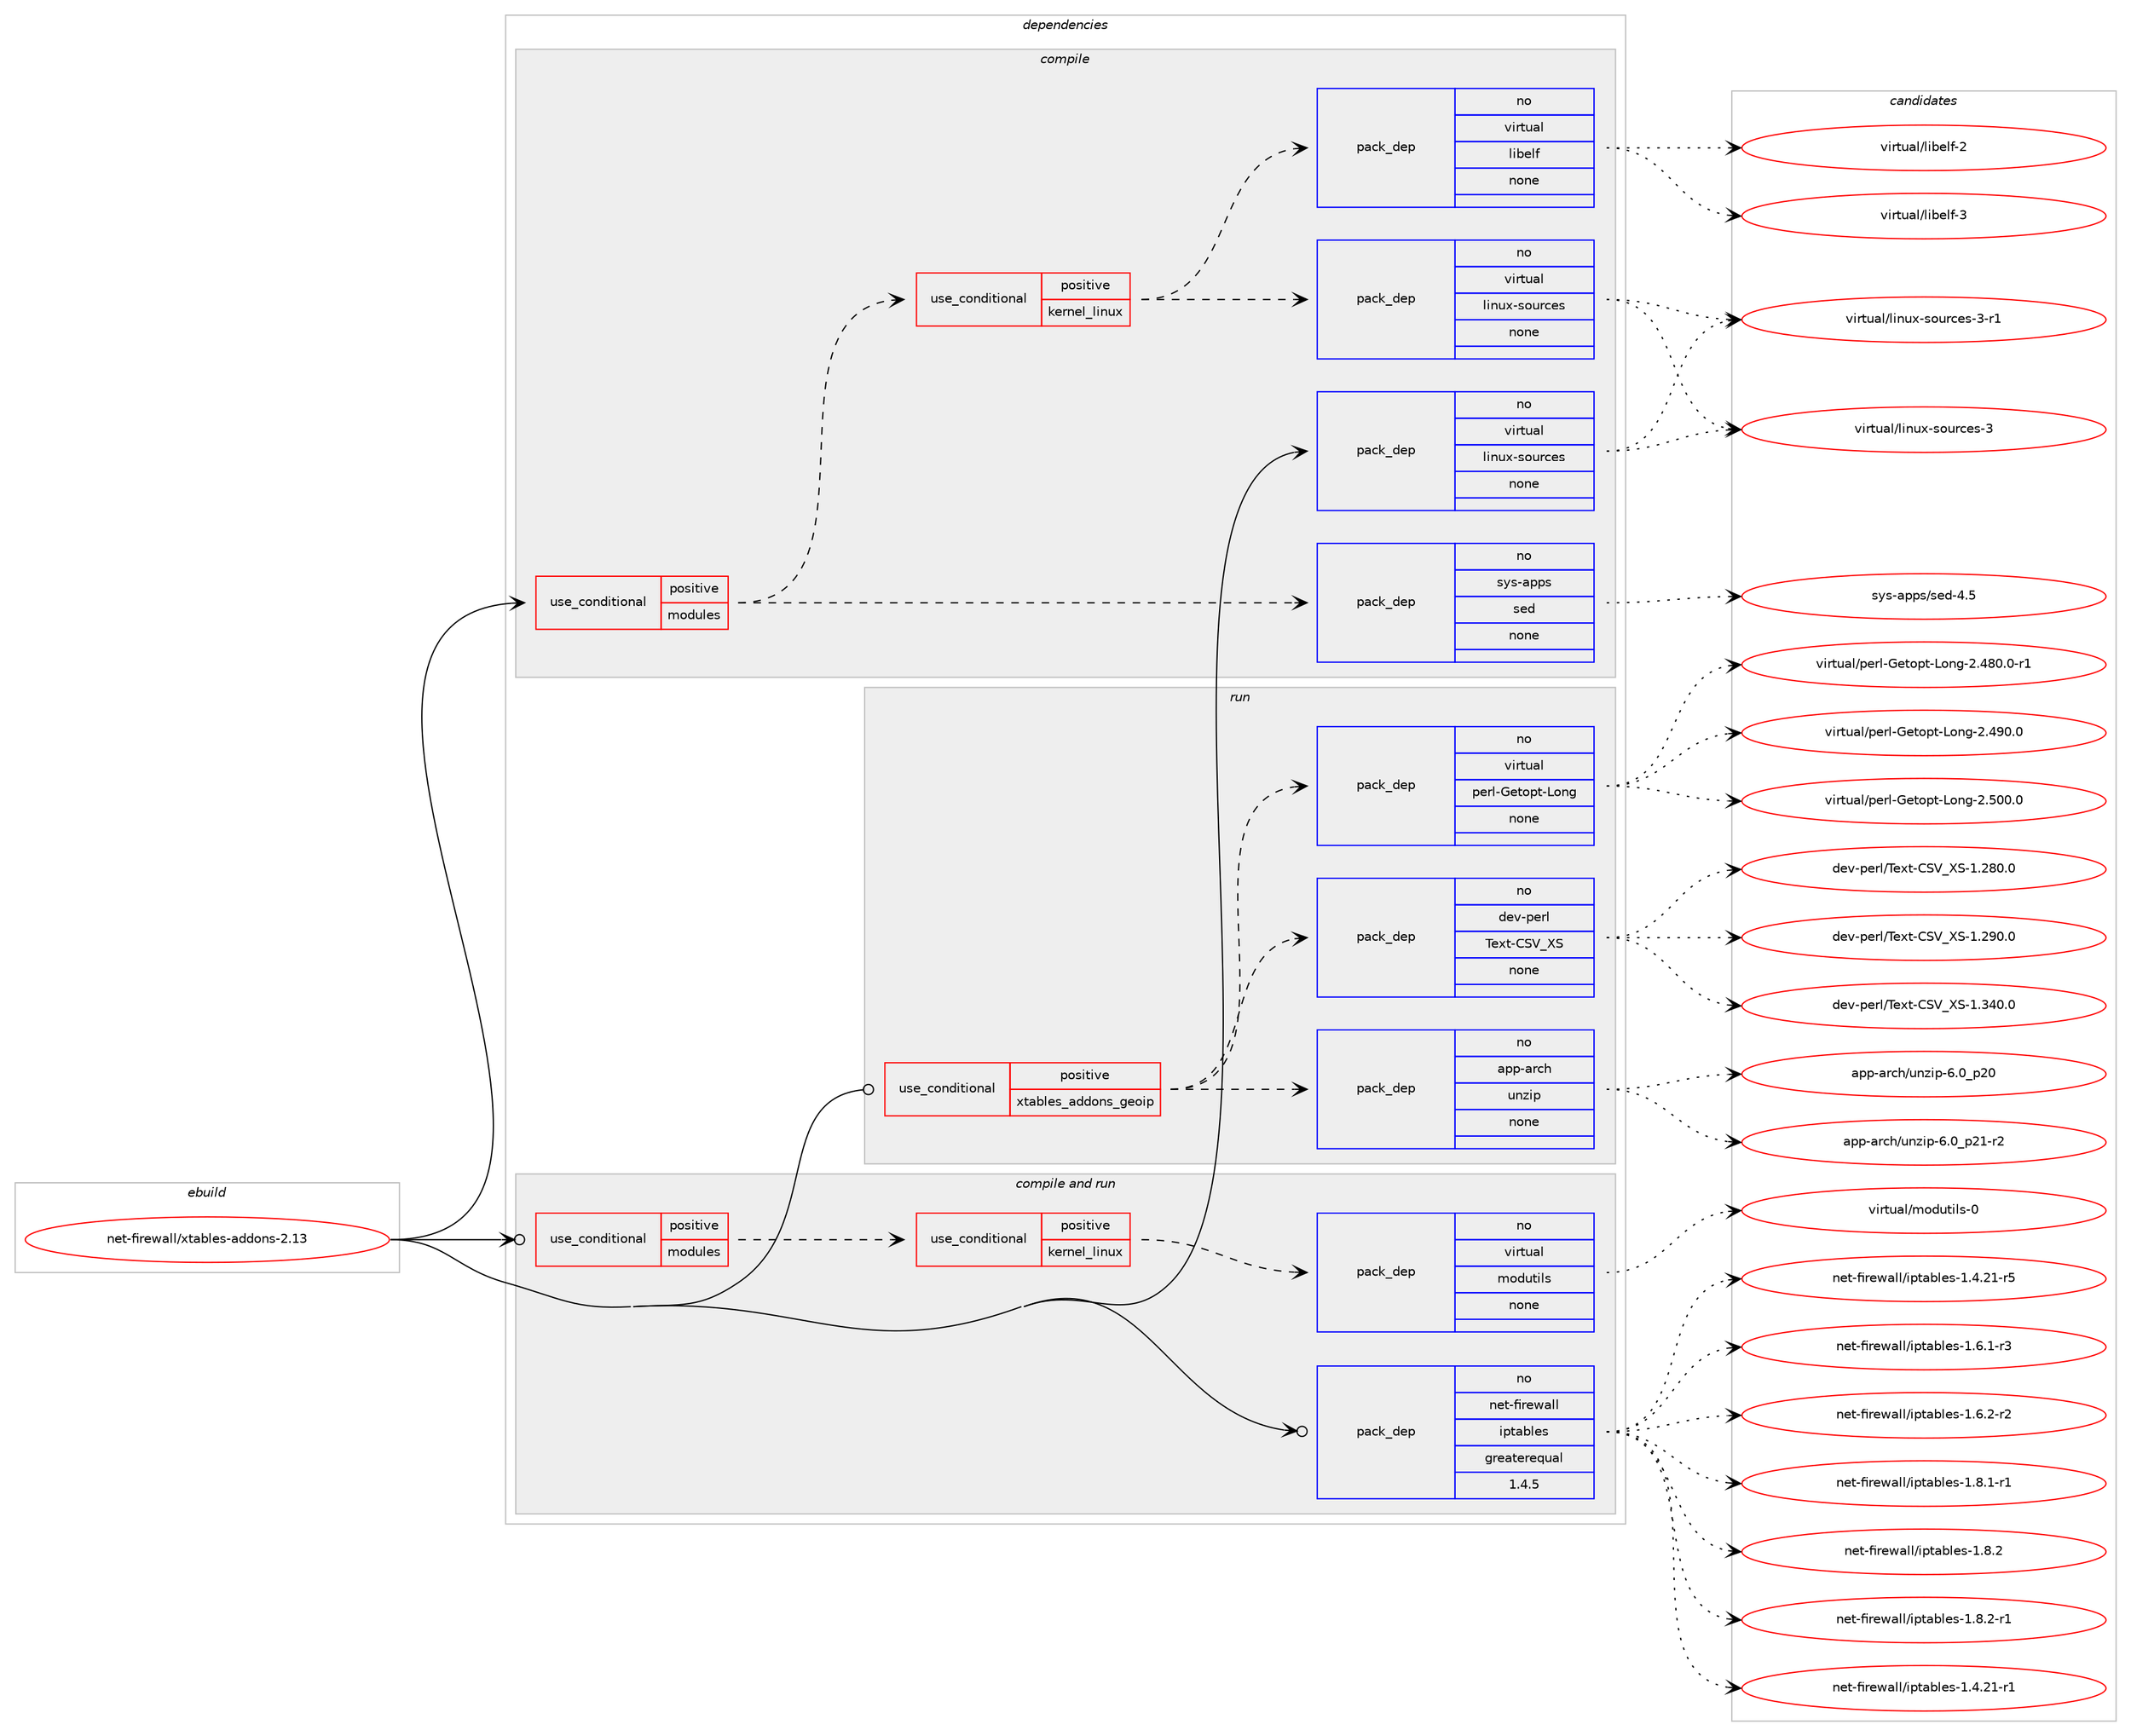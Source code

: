 digraph prolog {

# *************
# Graph options
# *************

newrank=true;
concentrate=true;
compound=true;
graph [rankdir=LR,fontname=Helvetica,fontsize=10,ranksep=1.5];#, ranksep=2.5, nodesep=0.2];
edge  [arrowhead=vee];
node  [fontname=Helvetica,fontsize=10];

# **********
# The ebuild
# **********

subgraph cluster_leftcol {
color=gray;
rank=same;
label=<<i>ebuild</i>>;
id [label="net-firewall/xtables-addons-2.13", color=red, width=4, href="../net-firewall/xtables-addons-2.13.svg"];
}

# ****************
# The dependencies
# ****************

subgraph cluster_midcol {
color=gray;
label=<<i>dependencies</i>>;
subgraph cluster_compile {
fillcolor="#eeeeee";
style=filled;
label=<<i>compile</i>>;
subgraph cond705 {
dependency4898 [label=<<TABLE BORDER="0" CELLBORDER="1" CELLSPACING="0" CELLPADDING="4"><TR><TD ROWSPAN="3" CELLPADDING="10">use_conditional</TD></TR><TR><TD>positive</TD></TR><TR><TD>modules</TD></TR></TABLE>>, shape=none, color=red];
subgraph pack4068 {
dependency4899 [label=<<TABLE BORDER="0" CELLBORDER="1" CELLSPACING="0" CELLPADDING="4" WIDTH="220"><TR><TD ROWSPAN="6" CELLPADDING="30">pack_dep</TD></TR><TR><TD WIDTH="110">no</TD></TR><TR><TD>sys-apps</TD></TR><TR><TD>sed</TD></TR><TR><TD>none</TD></TR><TR><TD></TD></TR></TABLE>>, shape=none, color=blue];
}
dependency4898:e -> dependency4899:w [weight=20,style="dashed",arrowhead="vee"];
subgraph cond706 {
dependency4900 [label=<<TABLE BORDER="0" CELLBORDER="1" CELLSPACING="0" CELLPADDING="4"><TR><TD ROWSPAN="3" CELLPADDING="10">use_conditional</TD></TR><TR><TD>positive</TD></TR><TR><TD>kernel_linux</TD></TR></TABLE>>, shape=none, color=red];
subgraph pack4069 {
dependency4901 [label=<<TABLE BORDER="0" CELLBORDER="1" CELLSPACING="0" CELLPADDING="4" WIDTH="220"><TR><TD ROWSPAN="6" CELLPADDING="30">pack_dep</TD></TR><TR><TD WIDTH="110">no</TD></TR><TR><TD>virtual</TD></TR><TR><TD>linux-sources</TD></TR><TR><TD>none</TD></TR><TR><TD></TD></TR></TABLE>>, shape=none, color=blue];
}
dependency4900:e -> dependency4901:w [weight=20,style="dashed",arrowhead="vee"];
subgraph pack4070 {
dependency4902 [label=<<TABLE BORDER="0" CELLBORDER="1" CELLSPACING="0" CELLPADDING="4" WIDTH="220"><TR><TD ROWSPAN="6" CELLPADDING="30">pack_dep</TD></TR><TR><TD WIDTH="110">no</TD></TR><TR><TD>virtual</TD></TR><TR><TD>libelf</TD></TR><TR><TD>none</TD></TR><TR><TD></TD></TR></TABLE>>, shape=none, color=blue];
}
dependency4900:e -> dependency4902:w [weight=20,style="dashed",arrowhead="vee"];
}
dependency4898:e -> dependency4900:w [weight=20,style="dashed",arrowhead="vee"];
}
id:e -> dependency4898:w [weight=20,style="solid",arrowhead="vee"];
subgraph pack4071 {
dependency4903 [label=<<TABLE BORDER="0" CELLBORDER="1" CELLSPACING="0" CELLPADDING="4" WIDTH="220"><TR><TD ROWSPAN="6" CELLPADDING="30">pack_dep</TD></TR><TR><TD WIDTH="110">no</TD></TR><TR><TD>virtual</TD></TR><TR><TD>linux-sources</TD></TR><TR><TD>none</TD></TR><TR><TD></TD></TR></TABLE>>, shape=none, color=blue];
}
id:e -> dependency4903:w [weight=20,style="solid",arrowhead="vee"];
}
subgraph cluster_compileandrun {
fillcolor="#eeeeee";
style=filled;
label=<<i>compile and run</i>>;
subgraph cond707 {
dependency4904 [label=<<TABLE BORDER="0" CELLBORDER="1" CELLSPACING="0" CELLPADDING="4"><TR><TD ROWSPAN="3" CELLPADDING="10">use_conditional</TD></TR><TR><TD>positive</TD></TR><TR><TD>modules</TD></TR></TABLE>>, shape=none, color=red];
subgraph cond708 {
dependency4905 [label=<<TABLE BORDER="0" CELLBORDER="1" CELLSPACING="0" CELLPADDING="4"><TR><TD ROWSPAN="3" CELLPADDING="10">use_conditional</TD></TR><TR><TD>positive</TD></TR><TR><TD>kernel_linux</TD></TR></TABLE>>, shape=none, color=red];
subgraph pack4072 {
dependency4906 [label=<<TABLE BORDER="0" CELLBORDER="1" CELLSPACING="0" CELLPADDING="4" WIDTH="220"><TR><TD ROWSPAN="6" CELLPADDING="30">pack_dep</TD></TR><TR><TD WIDTH="110">no</TD></TR><TR><TD>virtual</TD></TR><TR><TD>modutils</TD></TR><TR><TD>none</TD></TR><TR><TD></TD></TR></TABLE>>, shape=none, color=blue];
}
dependency4905:e -> dependency4906:w [weight=20,style="dashed",arrowhead="vee"];
}
dependency4904:e -> dependency4905:w [weight=20,style="dashed",arrowhead="vee"];
}
id:e -> dependency4904:w [weight=20,style="solid",arrowhead="odotvee"];
subgraph pack4073 {
dependency4907 [label=<<TABLE BORDER="0" CELLBORDER="1" CELLSPACING="0" CELLPADDING="4" WIDTH="220"><TR><TD ROWSPAN="6" CELLPADDING="30">pack_dep</TD></TR><TR><TD WIDTH="110">no</TD></TR><TR><TD>net-firewall</TD></TR><TR><TD>iptables</TD></TR><TR><TD>greaterequal</TD></TR><TR><TD>1.4.5</TD></TR></TABLE>>, shape=none, color=blue];
}
id:e -> dependency4907:w [weight=20,style="solid",arrowhead="odotvee"];
}
subgraph cluster_run {
fillcolor="#eeeeee";
style=filled;
label=<<i>run</i>>;
subgraph cond709 {
dependency4908 [label=<<TABLE BORDER="0" CELLBORDER="1" CELLSPACING="0" CELLPADDING="4"><TR><TD ROWSPAN="3" CELLPADDING="10">use_conditional</TD></TR><TR><TD>positive</TD></TR><TR><TD>xtables_addons_geoip</TD></TR></TABLE>>, shape=none, color=red];
subgraph pack4074 {
dependency4909 [label=<<TABLE BORDER="0" CELLBORDER="1" CELLSPACING="0" CELLPADDING="4" WIDTH="220"><TR><TD ROWSPAN="6" CELLPADDING="30">pack_dep</TD></TR><TR><TD WIDTH="110">no</TD></TR><TR><TD>app-arch</TD></TR><TR><TD>unzip</TD></TR><TR><TD>none</TD></TR><TR><TD></TD></TR></TABLE>>, shape=none, color=blue];
}
dependency4908:e -> dependency4909:w [weight=20,style="dashed",arrowhead="vee"];
subgraph pack4075 {
dependency4910 [label=<<TABLE BORDER="0" CELLBORDER="1" CELLSPACING="0" CELLPADDING="4" WIDTH="220"><TR><TD ROWSPAN="6" CELLPADDING="30">pack_dep</TD></TR><TR><TD WIDTH="110">no</TD></TR><TR><TD>dev-perl</TD></TR><TR><TD>Text-CSV_XS</TD></TR><TR><TD>none</TD></TR><TR><TD></TD></TR></TABLE>>, shape=none, color=blue];
}
dependency4908:e -> dependency4910:w [weight=20,style="dashed",arrowhead="vee"];
subgraph pack4076 {
dependency4911 [label=<<TABLE BORDER="0" CELLBORDER="1" CELLSPACING="0" CELLPADDING="4" WIDTH="220"><TR><TD ROWSPAN="6" CELLPADDING="30">pack_dep</TD></TR><TR><TD WIDTH="110">no</TD></TR><TR><TD>virtual</TD></TR><TR><TD>perl-Getopt-Long</TD></TR><TR><TD>none</TD></TR><TR><TD></TD></TR></TABLE>>, shape=none, color=blue];
}
dependency4908:e -> dependency4911:w [weight=20,style="dashed",arrowhead="vee"];
}
id:e -> dependency4908:w [weight=20,style="solid",arrowhead="odot"];
}
}

# **************
# The candidates
# **************

subgraph cluster_choices {
rank=same;
color=gray;
label=<<i>candidates</i>>;

subgraph choice4068 {
color=black;
nodesep=1;
choice11512111545971121121154711510110045524653 [label="sys-apps/sed-4.5", color=red, width=4,href="../sys-apps/sed-4.5.svg"];
dependency4899:e -> choice11512111545971121121154711510110045524653:w [style=dotted,weight="100"];
}
subgraph choice4069 {
color=black;
nodesep=1;
choice118105114116117971084710810511011712045115111117114991011154551 [label="virtual/linux-sources-3", color=red, width=4,href="../virtual/linux-sources-3.svg"];
choice1181051141161179710847108105110117120451151111171149910111545514511449 [label="virtual/linux-sources-3-r1", color=red, width=4,href="../virtual/linux-sources-3-r1.svg"];
dependency4901:e -> choice118105114116117971084710810511011712045115111117114991011154551:w [style=dotted,weight="100"];
dependency4901:e -> choice1181051141161179710847108105110117120451151111171149910111545514511449:w [style=dotted,weight="100"];
}
subgraph choice4070 {
color=black;
nodesep=1;
choice1181051141161179710847108105981011081024550 [label="virtual/libelf-2", color=red, width=4,href="../virtual/libelf-2.svg"];
choice1181051141161179710847108105981011081024551 [label="virtual/libelf-3", color=red, width=4,href="../virtual/libelf-3.svg"];
dependency4902:e -> choice1181051141161179710847108105981011081024550:w [style=dotted,weight="100"];
dependency4902:e -> choice1181051141161179710847108105981011081024551:w [style=dotted,weight="100"];
}
subgraph choice4071 {
color=black;
nodesep=1;
choice118105114116117971084710810511011712045115111117114991011154551 [label="virtual/linux-sources-3", color=red, width=4,href="../virtual/linux-sources-3.svg"];
choice1181051141161179710847108105110117120451151111171149910111545514511449 [label="virtual/linux-sources-3-r1", color=red, width=4,href="../virtual/linux-sources-3-r1.svg"];
dependency4903:e -> choice118105114116117971084710810511011712045115111117114991011154551:w [style=dotted,weight="100"];
dependency4903:e -> choice1181051141161179710847108105110117120451151111171149910111545514511449:w [style=dotted,weight="100"];
}
subgraph choice4072 {
color=black;
nodesep=1;
choice11810511411611797108471091111001171161051081154548 [label="virtual/modutils-0", color=red, width=4,href="../virtual/modutils-0.svg"];
dependency4906:e -> choice11810511411611797108471091111001171161051081154548:w [style=dotted,weight="100"];
}
subgraph choice4073 {
color=black;
nodesep=1;
choice1101011164510210511410111997108108471051121169798108101115454946524650494511449 [label="net-firewall/iptables-1.4.21-r1", color=red, width=4,href="../net-firewall/iptables-1.4.21-r1.svg"];
choice1101011164510210511410111997108108471051121169798108101115454946524650494511453 [label="net-firewall/iptables-1.4.21-r5", color=red, width=4,href="../net-firewall/iptables-1.4.21-r5.svg"];
choice11010111645102105114101119971081084710511211697981081011154549465446494511451 [label="net-firewall/iptables-1.6.1-r3", color=red, width=4,href="../net-firewall/iptables-1.6.1-r3.svg"];
choice11010111645102105114101119971081084710511211697981081011154549465446504511450 [label="net-firewall/iptables-1.6.2-r2", color=red, width=4,href="../net-firewall/iptables-1.6.2-r2.svg"];
choice11010111645102105114101119971081084710511211697981081011154549465646494511449 [label="net-firewall/iptables-1.8.1-r1", color=red, width=4,href="../net-firewall/iptables-1.8.1-r1.svg"];
choice1101011164510210511410111997108108471051121169798108101115454946564650 [label="net-firewall/iptables-1.8.2", color=red, width=4,href="../net-firewall/iptables-1.8.2.svg"];
choice11010111645102105114101119971081084710511211697981081011154549465646504511449 [label="net-firewall/iptables-1.8.2-r1", color=red, width=4,href="../net-firewall/iptables-1.8.2-r1.svg"];
dependency4907:e -> choice1101011164510210511410111997108108471051121169798108101115454946524650494511449:w [style=dotted,weight="100"];
dependency4907:e -> choice1101011164510210511410111997108108471051121169798108101115454946524650494511453:w [style=dotted,weight="100"];
dependency4907:e -> choice11010111645102105114101119971081084710511211697981081011154549465446494511451:w [style=dotted,weight="100"];
dependency4907:e -> choice11010111645102105114101119971081084710511211697981081011154549465446504511450:w [style=dotted,weight="100"];
dependency4907:e -> choice11010111645102105114101119971081084710511211697981081011154549465646494511449:w [style=dotted,weight="100"];
dependency4907:e -> choice1101011164510210511410111997108108471051121169798108101115454946564650:w [style=dotted,weight="100"];
dependency4907:e -> choice11010111645102105114101119971081084710511211697981081011154549465646504511449:w [style=dotted,weight="100"];
}
subgraph choice4074 {
color=black;
nodesep=1;
choice971121124597114991044711711012210511245544648951125048 [label="app-arch/unzip-6.0_p20", color=red, width=4,href="../app-arch/unzip-6.0_p20.svg"];
choice9711211245971149910447117110122105112455446489511250494511450 [label="app-arch/unzip-6.0_p21-r2", color=red, width=4,href="../app-arch/unzip-6.0_p21-r2.svg"];
dependency4909:e -> choice971121124597114991044711711012210511245544648951125048:w [style=dotted,weight="100"];
dependency4909:e -> choice9711211245971149910447117110122105112455446489511250494511450:w [style=dotted,weight="100"];
}
subgraph choice4075 {
color=black;
nodesep=1;
choice100101118451121011141084784101120116456783869588834549465056484648 [label="dev-perl/Text-CSV_XS-1.280.0", color=red, width=4,href="../dev-perl/Text-CSV_XS-1.280.0.svg"];
choice100101118451121011141084784101120116456783869588834549465057484648 [label="dev-perl/Text-CSV_XS-1.290.0", color=red, width=4,href="../dev-perl/Text-CSV_XS-1.290.0.svg"];
choice100101118451121011141084784101120116456783869588834549465152484648 [label="dev-perl/Text-CSV_XS-1.340.0", color=red, width=4,href="../dev-perl/Text-CSV_XS-1.340.0.svg"];
dependency4910:e -> choice100101118451121011141084784101120116456783869588834549465056484648:w [style=dotted,weight="100"];
dependency4910:e -> choice100101118451121011141084784101120116456783869588834549465057484648:w [style=dotted,weight="100"];
dependency4910:e -> choice100101118451121011141084784101120116456783869588834549465152484648:w [style=dotted,weight="100"];
}
subgraph choice4076 {
color=black;
nodesep=1;
choice11810511411611797108471121011141084571101116111112116457611111010345504652564846484511449 [label="virtual/perl-Getopt-Long-2.480.0-r1", color=red, width=4,href="../virtual/perl-Getopt-Long-2.480.0-r1.svg"];
choice1181051141161179710847112101114108457110111611111211645761111101034550465257484648 [label="virtual/perl-Getopt-Long-2.490.0", color=red, width=4,href="../virtual/perl-Getopt-Long-2.490.0.svg"];
choice1181051141161179710847112101114108457110111611111211645761111101034550465348484648 [label="virtual/perl-Getopt-Long-2.500.0", color=red, width=4,href="../virtual/perl-Getopt-Long-2.500.0.svg"];
dependency4911:e -> choice11810511411611797108471121011141084571101116111112116457611111010345504652564846484511449:w [style=dotted,weight="100"];
dependency4911:e -> choice1181051141161179710847112101114108457110111611111211645761111101034550465257484648:w [style=dotted,weight="100"];
dependency4911:e -> choice1181051141161179710847112101114108457110111611111211645761111101034550465348484648:w [style=dotted,weight="100"];
}
}

}
